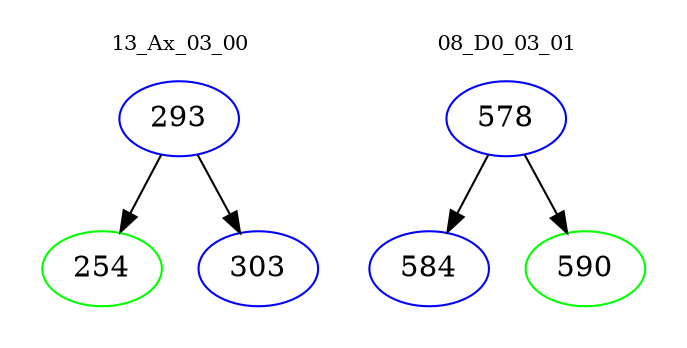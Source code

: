 digraph{
subgraph cluster_0 {
color = white
label = "13_Ax_03_00";
fontsize=10;
T0_293 [label="293", color="blue"]
T0_293 -> T0_254 [color="black"]
T0_254 [label="254", color="green"]
T0_293 -> T0_303 [color="black"]
T0_303 [label="303", color="blue"]
}
subgraph cluster_1 {
color = white
label = "08_D0_03_01";
fontsize=10;
T1_578 [label="578", color="blue"]
T1_578 -> T1_584 [color="black"]
T1_584 [label="584", color="blue"]
T1_578 -> T1_590 [color="black"]
T1_590 [label="590", color="green"]
}
}
